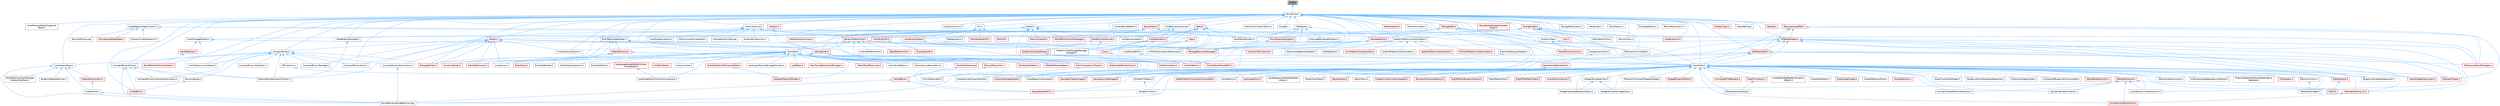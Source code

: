digraph "Find.h"
{
 // INTERACTIVE_SVG=YES
 // LATEX_PDF_SIZE
  bgcolor="transparent";
  edge [fontname=Helvetica,fontsize=10,labelfontname=Helvetica,labelfontsize=10];
  node [fontname=Helvetica,fontsize=10,shape=box,height=0.2,width=0.4];
  Node1 [id="Node000001",label="Find.h",height=0.2,width=0.4,color="gray40", fillcolor="grey60", style="filled", fontcolor="black",tooltip=" "];
  Node1 -> Node2 [id="edge1_Node000001_Node000002",dir="back",color="steelblue1",style="solid",tooltip=" "];
  Node2 [id="Node000002",label="StringView.h",height=0.2,width=0.4,color="grey40", fillcolor="white", style="filled",URL="$dd/dea/StringView_8h.html",tooltip=" "];
  Node2 -> Node3 [id="edge2_Node000002_Node000003",dir="back",color="steelblue1",style="solid",tooltip=" "];
  Node3 [id="Node000003",label="ActorElementEditorCopyAnd\lPaste.h",height=0.2,width=0.4,color="grey40", fillcolor="white", style="filled",URL="$d8/dc2/ActorElementEditorCopyAndPaste_8h.html",tooltip=" "];
  Node2 -> Node4 [id="edge3_Node000002_Node000004",dir="back",color="steelblue1",style="solid",tooltip=" "];
  Node4 [id="Node000004",label="AssetData.h",height=0.2,width=0.4,color="grey40", fillcolor="white", style="filled",URL="$d9/d19/AssetData_8h.html",tooltip=" "];
  Node4 -> Node5 [id="edge4_Node000004_Node000005",dir="back",color="steelblue1",style="solid",tooltip=" "];
  Node5 [id="Node000005",label="ActorDescContainer.h",height=0.2,width=0.4,color="red", fillcolor="#FFF0F0", style="filled",URL="$de/df0/ActorDescContainer_8h.html",tooltip=" "];
  Node4 -> Node29 [id="edge5_Node000004_Node000029",dir="back",color="steelblue1",style="solid",tooltip=" "];
  Node29 [id="Node000029",label="AnimAssetFindReplace.h",height=0.2,width=0.4,color="red", fillcolor="#FFF0F0", style="filled",URL="$d2/d3f/AnimAssetFindReplace_8h.html",tooltip=" "];
  Node4 -> Node33 [id="edge6_Node000004_Node000033",dir="back",color="steelblue1",style="solid",tooltip=" "];
  Node33 [id="Node000033",label="AnimationGraphSchema.h",height=0.2,width=0.4,color="red", fillcolor="#FFF0F0", style="filled",URL="$dc/d75/AnimationGraphSchema_8h.html",tooltip=" "];
  Node4 -> Node36 [id="edge7_Node000004_Node000036",dir="back",color="steelblue1",style="solid",tooltip=" "];
  Node36 [id="Node000036",label="AnimationStateMachineSchema.h",height=0.2,width=0.4,color="grey40", fillcolor="white", style="filled",URL="$d7/d8c/AnimationStateMachineSchema_8h.html",tooltip=" "];
  Node4 -> Node37 [id="edge8_Node000004_Node000037",dir="back",color="steelblue1",style="solid",tooltip=" "];
  Node37 [id="Node000037",label="AssetDataTagMapSerialization\lDetails.h",height=0.2,width=0.4,color="grey40", fillcolor="white", style="filled",URL="$d5/d67/AssetDataTagMapSerializationDetails_8h.html",tooltip=" "];
  Node4 -> Node38 [id="edge9_Node000004_Node000038",dir="back",color="steelblue1",style="solid",tooltip=" "];
  Node38 [id="Node000038",label="AssetDataToken.h",height=0.2,width=0.4,color="grey40", fillcolor="white", style="filled",URL="$d2/da5/AssetDataToken_8h.html",tooltip=" "];
  Node4 -> Node39 [id="edge10_Node000004_Node000039",dir="back",color="steelblue1",style="solid",tooltip=" "];
  Node39 [id="Node000039",label="AssetDragDropOp.h",height=0.2,width=0.4,color="red", fillcolor="#FFF0F0", style="filled",URL="$df/dda/AssetDragDropOp_8h.html",tooltip=" "];
  Node4 -> Node41 [id="edge11_Node000004_Node000041",dir="back",color="steelblue1",style="solid",tooltip=" "];
  Node41 [id="Node000041",label="AssetReferenceFixer.h",height=0.2,width=0.4,color="grey40", fillcolor="white", style="filled",URL="$dd/da4/AssetReferenceFixer_8h.html",tooltip=" "];
  Node4 -> Node42 [id="edge12_Node000004_Node000042",dir="back",color="steelblue1",style="solid",tooltip=" "];
  Node42 [id="Node000042",label="AssetRegistryGenerator.h",height=0.2,width=0.4,color="grey40", fillcolor="white", style="filled",URL="$df/dd1/AssetRegistryGenerator_8h.html",tooltip=" "];
  Node4 -> Node43 [id="edge13_Node000004_Node000043",dir="back",color="steelblue1",style="solid",tooltip=" "];
  Node43 [id="Node000043",label="AssetSelection.h",height=0.2,width=0.4,color="red", fillcolor="#FFF0F0", style="filled",URL="$d2/d2c/AssetSelection_8h.html",tooltip=" "];
  Node4 -> Node51 [id="edge14_Node000004_Node000051",dir="back",color="steelblue1",style="solid",tooltip=" "];
  Node51 [id="Node000051",label="AssetSourceFilenameCache.h",height=0.2,width=0.4,color="grey40", fillcolor="white", style="filled",URL="$dd/d16/AssetSourceFilenameCache_8h.html",tooltip=" "];
  Node4 -> Node52 [id="edge15_Node000004_Node000052",dir="back",color="steelblue1",style="solid",tooltip=" "];
  Node52 [id="Node000052",label="AssetThumbnail.h",height=0.2,width=0.4,color="red", fillcolor="#FFF0F0", style="filled",URL="$d7/d61/AssetThumbnail_8h.html",tooltip=" "];
  Node52 -> Node61 [id="edge16_Node000052_Node000061",dir="back",color="steelblue1",style="solid",tooltip=" "];
  Node61 [id="Node000061",label="SDeleteAssetsDialog.h",height=0.2,width=0.4,color="grey40", fillcolor="white", style="filled",URL="$d7/d0d/SDeleteAssetsDialog_8h.html",tooltip=" "];
  Node4 -> Node63 [id="edge17_Node000004_Node000063",dir="back",color="steelblue1",style="solid",tooltip=" "];
  Node63 [id="Node000063",label="AssetThumbnailWidget.h",height=0.2,width=0.4,color="grey40", fillcolor="white", style="filled",URL="$d8/d2a/AssetThumbnailWidget_8h.html",tooltip=" "];
  Node4 -> Node64 [id="edge18_Node000004_Node000064",dir="back",color="steelblue1",style="solid",tooltip=" "];
  Node64 [id="Node000064",label="AudioWidgetSubsystem.h",height=0.2,width=0.4,color="red", fillcolor="#FFF0F0", style="filled",URL="$de/d1b/AudioWidgetSubsystem_8h.html",tooltip=" "];
  Node4 -> Node66 [id="edge19_Node000004_Node000066",dir="back",color="steelblue1",style="solid",tooltip=" "];
  Node66 [id="Node000066",label="BlueprintActionDatabaseRegistrar.h",height=0.2,width=0.4,color="grey40", fillcolor="white", style="filled",URL="$d5/d5d/BlueprintActionDatabaseRegistrar_8h.html",tooltip=" "];
  Node4 -> Node67 [id="edge20_Node000004_Node000067",dir="back",color="steelblue1",style="solid",tooltip=" "];
  Node67 [id="Node000067",label="BlueprintAssetNodeSpawner.h",height=0.2,width=0.4,color="grey40", fillcolor="white", style="filled",URL="$d2/d56/BlueprintAssetNodeSpawner_8h.html",tooltip=" "];
  Node4 -> Node68 [id="edge21_Node000004_Node000068",dir="back",color="steelblue1",style="solid",tooltip=" "];
  Node68 [id="Node000068",label="CollectionDragDropOp.h",height=0.2,width=0.4,color="grey40", fillcolor="white", style="filled",URL="$d6/d23/CollectionDragDropOp_8h.html",tooltip=" "];
  Node4 -> Node69 [id="edge22_Node000004_Node000069",dir="back",color="steelblue1",style="solid",tooltip=" "];
  Node69 [id="Node000069",label="CompileAllBlueprintsCommandlet.h",height=0.2,width=0.4,color="grey40", fillcolor="white", style="filled",URL="$d4/d7d/CompileAllBlueprintsCommandlet_8h.html",tooltip=" "];
  Node4 -> Node70 [id="edge23_Node000004_Node000070",dir="back",color="steelblue1",style="solid",tooltip=" "];
  Node70 [id="Node000070",label="DataTableEditorUtils.h",height=0.2,width=0.4,color="red", fillcolor="#FFF0F0", style="filled",URL="$d6/d6f/DataTableEditorUtils_8h.html",tooltip=" "];
  Node4 -> Node72 [id="edge24_Node000004_Node000072",dir="back",color="steelblue1",style="solid",tooltip=" "];
  Node72 [id="Node000072",label="EdGraphSchema.h",height=0.2,width=0.4,color="red", fillcolor="#FFF0F0", style="filled",URL="$d2/dce/EdGraphSchema_8h.html",tooltip=" "];
  Node72 -> Node33 [id="edge25_Node000072_Node000033",dir="back",color="steelblue1",style="solid",tooltip=" "];
  Node72 -> Node36 [id="edge26_Node000072_Node000036",dir="back",color="steelblue1",style="solid",tooltip=" "];
  Node72 -> Node254 [id="edge27_Node000072_Node000254",dir="back",color="steelblue1",style="solid",tooltip=" "];
  Node254 [id="Node000254",label="EdGraphSchema_K2.h",height=0.2,width=0.4,color="red", fillcolor="#FFF0F0", style="filled",URL="$d0/dcf/EdGraphSchema__K2_8h.html",tooltip=" "];
  Node254 -> Node33 [id="edge28_Node000254_Node000033",dir="back",color="steelblue1",style="solid",tooltip=" "];
  Node72 -> Node129 [id="edge29_Node000072_Node000129",dir="back",color="steelblue1",style="solid",tooltip=" "];
  Node129 [id="Node000129",label="EngineSharedPCH.h",height=0.2,width=0.4,color="red", fillcolor="#FFF0F0", style="filled",URL="$dc/dbb/EngineSharedPCH_8h.html",tooltip=" "];
  Node72 -> Node460 [id="edge30_Node000072_Node000460",dir="back",color="steelblue1",style="solid",tooltip=" "];
  Node460 [id="Node000460",label="SoundCueGraphSchema.h",height=0.2,width=0.4,color="grey40", fillcolor="white", style="filled",URL="$d7/d4a/SoundCueGraphSchema_8h.html",tooltip=" "];
  Node72 -> Node127 [id="edge31_Node000072_Node000127",dir="back",color="steelblue1",style="solid",tooltip=" "];
  Node127 [id="Node000127",label="SoundSubmixGraphSchema.h",height=0.2,width=0.4,color="grey40", fillcolor="white", style="filled",URL="$dc/ddf/SoundSubmixGraphSchema_8h.html",tooltip=" "];
  Node4 -> Node254 [id="edge32_Node000004_Node000254",dir="back",color="steelblue1",style="solid",tooltip=" "];
  Node4 -> Node461 [id="edge33_Node000004_Node000461",dir="back",color="steelblue1",style="solid",tooltip=" "];
  Node461 [id="Node000461",label="Editor.h",height=0.2,width=0.4,color="red", fillcolor="#FFF0F0", style="filled",URL="$de/d6e/Editor_8h.html",tooltip=" "];
  Node4 -> Node615 [id="edge34_Node000004_Node000615",dir="back",color="steelblue1",style="solid",tooltip=" "];
  Node615 [id="Node000615",label="EditorAnimUtils.h",height=0.2,width=0.4,color="grey40", fillcolor="white", style="filled",URL="$d1/dd4/EditorAnimUtils_8h.html",tooltip=" "];
  Node615 -> Node556 [id="edge35_Node000615_Node000556",dir="back",color="steelblue1",style="solid",tooltip=" "];
  Node556 [id="Node000556",label="SSkeletonWidget.h",height=0.2,width=0.4,color="grey40", fillcolor="white", style="filled",URL="$dd/da7/SSkeletonWidget_8h.html",tooltip=" "];
  Node4 -> Node616 [id="edge36_Node000004_Node000616",dir="back",color="steelblue1",style="solid",tooltip=" "];
  Node616 [id="Node000616",label="EditorAssetSubsystem.h",height=0.2,width=0.4,color="grey40", fillcolor="white", style="filled",URL="$df/d69/EditorAssetSubsystem_8h.html",tooltip=" "];
  Node4 -> Node617 [id="edge37_Node000004_Node000617",dir="back",color="steelblue1",style="solid",tooltip=" "];
  Node617 [id="Node000617",label="EditorEngine.h",height=0.2,width=0.4,color="red", fillcolor="#FFF0F0", style="filled",URL="$da/d0c/EditorEngine_8h.html",tooltip=" "];
  Node617 -> Node461 [id="edge38_Node000617_Node000461",dir="back",color="steelblue1",style="solid",tooltip=" "];
  Node4 -> Node129 [id="edge39_Node000004_Node000129",dir="back",color="steelblue1",style="solid",tooltip=" "];
  Node4 -> Node620 [id="edge40_Node000004_Node000620",dir="back",color="steelblue1",style="solid",tooltip=" "];
  Node620 [id="Node000620",label="ExternalAssetDependencyGatherer.h",height=0.2,width=0.4,color="grey40", fillcolor="white", style="filled",URL="$da/dbe/ExternalAssetDependencyGatherer_8h.html",tooltip=" "];
  Node4 -> Node621 [id="edge41_Node000004_Node000621",dir="back",color="steelblue1",style="solid",tooltip=" "];
  Node621 [id="Node000621",label="ExternalObjectAndActorDependency\lGatherer.h",height=0.2,width=0.4,color="grey40", fillcolor="white", style="filled",URL="$d3/d4e/ExternalObjectAndActorDependencyGatherer_8h.html",tooltip=" "];
  Node4 -> Node622 [id="edge42_Node000004_Node000622",dir="back",color="steelblue1",style="solid",tooltip=" "];
  Node622 [id="Node000622",label="ExternalPackageHelper.h",height=0.2,width=0.4,color="red", fillcolor="#FFF0F0", style="filled",URL="$d3/d2f/ExternalPackageHelper_8h.html",tooltip=" "];
  Node4 -> Node624 [id="edge43_Node000004_Node000624",dir="back",color="steelblue1",style="solid",tooltip=" "];
  Node624 [id="Node000624",label="FileHelpers.h",height=0.2,width=0.4,color="red", fillcolor="#FFF0F0", style="filled",URL="$d9/d82/FileHelpers_8h.html",tooltip=" "];
  Node4 -> Node626 [id="edge44_Node000004_Node000626",dir="back",color="steelblue1",style="solid",tooltip=" "];
  Node626 [id="Node000626",label="GameplayCueManager.h",height=0.2,width=0.4,color="red", fillcolor="#FFF0F0", style="filled",URL="$d7/d4e/GameplayCueManager_8h.html",tooltip=" "];
  Node4 -> Node629 [id="edge45_Node000004_Node000629",dir="back",color="steelblue1",style="solid",tooltip=" "];
  Node629 [id="Node000629",label="GameplayTagsManager.h",height=0.2,width=0.4,color="red", fillcolor="#FFF0F0", style="filled",URL="$d5/dc9/GameplayTagsManager_8h.html",tooltip=" "];
  Node4 -> Node701 [id="edge46_Node000004_Node000701",dir="back",color="steelblue1",style="solid",tooltip=" "];
  Node701 [id="Node000701",label="GatherTextFromAssetsCommandlet.h",height=0.2,width=0.4,color="red", fillcolor="#FFF0F0", style="filled",URL="$df/da5/GatherTextFromAssetsCommandlet_8h.html",tooltip=" "];
  Node4 -> Node702 [id="edge47_Node000004_Node000702",dir="back",color="steelblue1",style="solid",tooltip=" "];
  Node702 [id="Node000702",label="IAssetFamily.h",height=0.2,width=0.4,color="grey40", fillcolor="white", style="filled",URL="$d5/d12/IAssetFamily_8h.html",tooltip=" "];
  Node4 -> Node703 [id="edge48_Node000004_Node000703",dir="back",color="steelblue1",style="solid",tooltip=" "];
  Node703 [id="Node000703",label="LandscapeUtils.h",height=0.2,width=0.4,color="red", fillcolor="#FFF0F0", style="filled",URL="$d0/dc0/LandscapeUtils_8h.html",tooltip=" "];
  Node4 -> Node714 [id="edge49_Node000004_Node000714",dir="back",color="steelblue1",style="solid",tooltip=" "];
  Node714 [id="Node000714",label="LevelSequenceShotMetaData\lLibrary.h",height=0.2,width=0.4,color="grey40", fillcolor="white", style="filled",URL="$d2/d37/LevelSequenceShotMetaDataLibrary_8h.html",tooltip=" "];
  Node4 -> Node715 [id="edge50_Node000004_Node000715",dir="back",color="steelblue1",style="solid",tooltip=" "];
  Node715 [id="Node000715",label="MediaTrackEditor.h",height=0.2,width=0.4,color="grey40", fillcolor="white", style="filled",URL="$d0/d41/MediaTrackEditor_8h.html",tooltip=" "];
  Node4 -> Node716 [id="edge51_Node000004_Node000716",dir="back",color="steelblue1",style="solid",tooltip=" "];
  Node716 [id="Node000716",label="NoExportTypes.h",height=0.2,width=0.4,color="red", fillcolor="#FFF0F0", style="filled",URL="$d3/d21/NoExportTypes_8h.html",tooltip=" "];
  Node4 -> Node821 [id="edge52_Node000004_Node000821",dir="back",color="steelblue1",style="solid",tooltip=" "];
  Node821 [id="Node000821",label="ObjectLibrary.h",height=0.2,width=0.4,color="red", fillcolor="#FFF0F0", style="filled",URL="$d8/de1/ObjectLibrary_8h.html",tooltip=" "];
  Node4 -> Node823 [id="edge53_Node000004_Node000823",dir="back",color="steelblue1",style="solid",tooltip=" "];
  Node823 [id="Node000823",label="ObjectTools.h",height=0.2,width=0.4,color="grey40", fillcolor="white", style="filled",URL="$d3/d71/ObjectTools_8h.html",tooltip=" "];
  Node4 -> Node824 [id="edge54_Node000004_Node000824",dir="back",color="steelblue1",style="solid",tooltip=" "];
  Node824 [id="Node000824",label="PropertyCustomizationHelpers.h",height=0.2,width=0.4,color="red", fillcolor="#FFF0F0", style="filled",URL="$d7/dd0/PropertyCustomizationHelpers_8h.html",tooltip=" "];
  Node4 -> Node826 [id="edge55_Node000004_Node000826",dir="back",color="steelblue1",style="solid",tooltip=" "];
  Node826 [id="Node000826",label="ReimportFbxSceneFactory.h",height=0.2,width=0.4,color="red", fillcolor="#FFF0F0", style="filled",URL="$dc/d5f/ReimportFbxSceneFactory_8h.html",tooltip=" "];
  Node4 -> Node275 [id="edge56_Node000004_Node000275",dir="back",color="steelblue1",style="solid",tooltip=" "];
  Node275 [id="Node000275",label="RigVMEditorBlueprintLibrary.h",height=0.2,width=0.4,color="red", fillcolor="#FFF0F0", style="filled",URL="$d9/d31/RigVMEditorBlueprintLibrary_8h.html",tooltip=" "];
  Node4 -> Node827 [id="edge57_Node000004_Node000827",dir="back",color="steelblue1",style="solid",tooltip=" "];
  Node827 [id="Node000827",label="RigVMEditorTools.h",height=0.2,width=0.4,color="grey40", fillcolor="white", style="filled",URL="$d5/ddd/RigVMEditorTools_8h.html",tooltip=" "];
  Node4 -> Node288 [id="edge58_Node000004_Node000288",dir="back",color="steelblue1",style="solid",tooltip=" "];
  Node288 [id="Node000288",label="RigVMTreeToolkitTask.h",height=0.2,width=0.4,color="red", fillcolor="#FFF0F0", style="filled",URL="$d1/dd5/RigVMTreeToolkitTask_8h.html",tooltip=" "];
  Node4 -> Node61 [id="edge59_Node000004_Node000061",dir="back",color="steelblue1",style="solid",tooltip=" "];
  Node4 -> Node232 [id="edge60_Node000004_Node000232",dir="back",color="steelblue1",style="solid",tooltip=" "];
  Node232 [id="Node000232",label="SGraphPinClass.h",height=0.2,width=0.4,color="grey40", fillcolor="white", style="filled",URL="$df/d8d/SGraphPinClass_8h.html",tooltip=" "];
  Node4 -> Node231 [id="edge61_Node000004_Node000231",dir="back",color="steelblue1",style="solid",tooltip=" "];
  Node231 [id="Node000231",label="SGraphPinObject.h",height=0.2,width=0.4,color="grey40", fillcolor="white", style="filled",URL="$da/dd6/SGraphPinObject_8h.html",tooltip=" "];
  Node231 -> Node232 [id="edge62_Node000231_Node000232",dir="back",color="steelblue1",style="solid",tooltip=" "];
  Node4 -> Node556 [id="edge63_Node000004_Node000556",dir="back",color="steelblue1",style="solid",tooltip=" "];
  Node4 -> Node460 [id="edge64_Node000004_Node000460",dir="back",color="steelblue1",style="solid",tooltip=" "];
  Node4 -> Node127 [id="edge65_Node000004_Node000127",dir="back",color="steelblue1",style="solid",tooltip=" "];
  Node4 -> Node828 [id="edge66_Node000004_Node000828",dir="back",color="steelblue1",style="solid",tooltip=" "];
  Node828 [id="Node000828",label="SoundWaveLoadingBehavior.cpp",height=0.2,width=0.4,color="grey40", fillcolor="white", style="filled",URL="$d7/d95/SoundWaveLoadingBehavior_8cpp.html",tooltip=" "];
  Node4 -> Node829 [id="edge67_Node000004_Node000829",dir="back",color="steelblue1",style="solid",tooltip=" "];
  Node829 [id="Node000829",label="VPAssetThumbnailWrapperWidget.h",height=0.2,width=0.4,color="grey40", fillcolor="white", style="filled",URL="$d8/da8/VPAssetThumbnailWrapperWidget_8h.html",tooltip=" "];
  Node4 -> Node86 [id="edge68_Node000004_Node000086",dir="back",color="steelblue1",style="solid",tooltip=" "];
  Node86 [id="Node000086",label="WidgetBlueprintEditor.h",height=0.2,width=0.4,color="red", fillcolor="#FFF0F0", style="filled",URL="$d6/d04/WidgetBlueprintEditor_8h.html",tooltip=" "];
  Node4 -> Node830 [id="edge69_Node000004_Node000830",dir="back",color="steelblue1",style="solid",tooltip=" "];
  Node830 [id="Node000830",label="WidgetTemplateBlueprintClass.h",height=0.2,width=0.4,color="grey40", fillcolor="white", style="filled",URL="$d4/d8e/WidgetTemplateBlueprintClass_8h.html",tooltip=" "];
  Node4 -> Node831 [id="edge70_Node000004_Node000831",dir="back",color="steelblue1",style="solid",tooltip=" "];
  Node831 [id="Node000831",label="WidgetTemplateClass.h",height=0.2,width=0.4,color="grey40", fillcolor="white", style="filled",URL="$df/da5/WidgetTemplateClass_8h.html",tooltip=" "];
  Node831 -> Node830 [id="edge71_Node000831_Node000830",dir="back",color="steelblue1",style="solid",tooltip=" "];
  Node831 -> Node832 [id="edge72_Node000831_Node000832",dir="back",color="steelblue1",style="solid",tooltip=" "];
  Node832 [id="Node000832",label="WidgetTemplateImageClass.h",height=0.2,width=0.4,color="grey40", fillcolor="white", style="filled",URL="$d1/d00/WidgetTemplateImageClass_8h.html",tooltip=" "];
  Node4 -> Node832 [id="edge73_Node000004_Node000832",dir="back",color="steelblue1",style="solid",tooltip=" "];
  Node2 -> Node833 [id="edge74_Node000002_Node000833",dir="back",color="steelblue1",style="solid",tooltip=" "];
  Node833 [id="Node000833",label="AssetRegistryTagsContext.h",height=0.2,width=0.4,color="grey40", fillcolor="white", style="filled",URL="$d1/d74/AssetRegistryTagsContext_8h.html",tooltip=" "];
  Node833 -> Node834 [id="edge75_Node000833_Node000834",dir="back",color="steelblue1",style="solid",tooltip=" "];
  Node834 [id="Node000834",label="AssetImportData.h",height=0.2,width=0.4,color="red", fillcolor="#FFF0F0", style="filled",URL="$d9/d1f/AssetImportData_8h.html",tooltip=" "];
  Node834 -> Node51 [id="edge76_Node000834_Node000051",dir="back",color="steelblue1",style="solid",tooltip=" "];
  Node833 -> Node845 [id="edge77_Node000833_Node000845",dir="back",color="steelblue1",style="solid",tooltip=" "];
  Node845 [id="Node000845",label="DisplayClusterBlueprint.h",height=0.2,width=0.4,color="grey40", fillcolor="white", style="filled",URL="$d0/d44/DisplayClusterBlueprint_8h.html",tooltip=" "];
  Node833 -> Node846 [id="edge78_Node000833_Node000846",dir="back",color="steelblue1",style="solid",tooltip=" "];
  Node846 [id="Node000846",label="IMovieSceneMetaData.h",height=0.2,width=0.4,color="red", fillcolor="#FFF0F0", style="filled",URL="$d6/d6c/IMovieSceneMetaData_8h.html",tooltip=" "];
  Node833 -> Node784 [id="edge79_Node000833_Node000784",dir="back",color="steelblue1",style="solid",tooltip=" "];
  Node784 [id="Node000784",label="MetasoundAssetManager.h",height=0.2,width=0.4,color="red", fillcolor="#FFF0F0", style="filled",URL="$dd/da3/MetasoundAssetManager_8h.html",tooltip=" "];
  Node833 -> Node849 [id="edge80_Node000833_Node000849",dir="back",color="steelblue1",style="solid",tooltip=" "];
  Node849 [id="Node000849",label="Texture2DArray.cpp",height=0.2,width=0.4,color="grey40", fillcolor="white", style="filled",URL="$d7/d13/Texture2DArray_8cpp.html",tooltip=" "];
  Node2 -> Node850 [id="edge81_Node000002_Node000850",dir="back",color="steelblue1",style="solid",tooltip=" "];
  Node850 [id="Node000850",label="Blake3.h",height=0.2,width=0.4,color="grey40", fillcolor="white", style="filled",URL="$d2/db0/Blake3_8h.html",tooltip=" "];
  Node850 -> Node851 [id="edge82_Node000850_Node000851",dir="back",color="steelblue1",style="solid",tooltip=" "];
  Node851 [id="Node000851",label="CookPackageSplitter.h",height=0.2,width=0.4,color="grey40", fillcolor="white", style="filled",URL="$da/db3/CookPackageSplitter_8h.html",tooltip=" "];
  Node851 -> Node852 [id="edge83_Node000851_Node000852",dir="back",color="steelblue1",style="solid",tooltip=" "];
  Node852 [id="Node000852",label="CookOnTheFlyServer.h",height=0.2,width=0.4,color="red", fillcolor="#FFF0F0", style="filled",URL="$dc/dca/CookOnTheFlyServer_8h.html",tooltip=" "];
  Node851 -> Node9 [id="edge84_Node000851_Node000009",dir="back",color="steelblue1",style="solid",tooltip=" "];
  Node9 [id="Node000009",label="WorldPartition.h",height=0.2,width=0.4,color="red", fillcolor="#FFF0F0", style="filled",URL="$de/d1e/WorldPartition_8h.html",tooltip=" "];
  Node9 -> Node18 [id="edge85_Node000009_Node000018",dir="back",color="steelblue1",style="solid",tooltip=" "];
  Node18 [id="Node000018",label="WorldPartitionRuntimeHash.h",height=0.2,width=0.4,color="red", fillcolor="#FFF0F0", style="filled",URL="$d9/df1/WorldPartitionRuntimeHash_8h.html",tooltip=" "];
  Node851 -> Node18 [id="edge86_Node000851_Node000018",dir="back",color="steelblue1",style="solid",tooltip=" "];
  Node850 -> Node629 [id="edge87_Node000850_Node000629",dir="back",color="steelblue1",style="solid",tooltip=" "];
  Node850 -> Node853 [id="edge88_Node000850_Node000853",dir="back",color="steelblue1",style="solid",tooltip=" "];
  Node853 [id="Node000853",label="IoHash.h",height=0.2,width=0.4,color="red", fillcolor="#FFF0F0", style="filled",URL="$d0/d97/IoHash_8h.html",tooltip=" "];
  Node853 -> Node4 [id="edge89_Node000853_Node000004",dir="back",color="steelblue1",style="solid",tooltip=" "];
  Node853 -> Node998 [id="edge90_Node000853_Node000998",dir="back",color="steelblue1",style="solid",tooltip=" "];
  Node998 [id="Node000998",label="CompactBinary.h",height=0.2,width=0.4,color="grey40", fillcolor="white", style="filled",URL="$da/d73/CompactBinary_8h.html",tooltip=" "];
  Node998 -> Node999 [id="edge91_Node000998_Node000999",dir="back",color="steelblue1",style="solid",tooltip=" "];
  Node999 [id="Node000999",label="CompactBinaryContainerSerialization.h",height=0.2,width=0.4,color="grey40", fillcolor="white", style="filled",URL="$d2/df2/CompactBinaryContainerSerialization_8h.html",tooltip=" "];
  Node998 -> Node1000 [id="edge92_Node000998_Node001000",dir="back",color="steelblue1",style="solid",tooltip=" "];
  Node1000 [id="Node001000",label="CompactBinaryPackage.h",height=0.2,width=0.4,color="grey40", fillcolor="white", style="filled",URL="$de/d7e/CompactBinaryPackage_8h.html",tooltip=" "];
  Node998 -> Node1001 [id="edge93_Node000998_Node001001",dir="back",color="steelblue1",style="solid",tooltip=" "];
  Node1001 [id="Node001001",label="CompactBinarySerialization.h",height=0.2,width=0.4,color="grey40", fillcolor="white", style="filled",URL="$d5/da9/CompactBinarySerialization_8h.html",tooltip=" "];
  Node1001 -> Node828 [id="edge94_Node001001_Node000828",dir="back",color="steelblue1",style="solid",tooltip=" "];
  Node998 -> Node1002 [id="edge95_Node000998_Node001002",dir="back",color="steelblue1",style="solid",tooltip=" "];
  Node1002 [id="Node001002",label="CompactBinaryValidation.h",height=0.2,width=0.4,color="grey40", fillcolor="white", style="filled",URL="$d8/d9c/CompactBinaryValidation_8h.html",tooltip=" "];
  Node998 -> Node1003 [id="edge96_Node000998_Node001003",dir="back",color="steelblue1",style="solid",tooltip=" "];
  Node1003 [id="Node001003",label="CompactBinaryValue.h",height=0.2,width=0.4,color="grey40", fillcolor="white", style="filled",URL="$d8/d11/CompactBinaryValue_8h.html",tooltip=" "];
  Node998 -> Node1004 [id="edge97_Node000998_Node001004",dir="back",color="steelblue1",style="solid",tooltip=" "];
  Node1004 [id="Node001004",label="CompactBinaryWriter.h",height=0.2,width=0.4,color="grey40", fillcolor="white", style="filled",URL="$d1/d47/CompactBinaryWriter_8h.html",tooltip=" "];
  Node1004 -> Node999 [id="edge98_Node001004_Node000999",dir="back",color="steelblue1",style="solid",tooltip=" "];
  Node1004 -> Node1005 [id="edge99_Node001004_Node001005",dir="back",color="steelblue1",style="solid",tooltip=" "];
  Node1005 [id="Node001005",label="MaterialKeyGeneratorContext.h",height=0.2,width=0.4,color="grey40", fillcolor="white", style="filled",URL="$d5/d37/MaterialKeyGeneratorContext_8h.html",tooltip=" "];
  Node1004 -> Node828 [id="edge100_Node001004_Node000828",dir="back",color="steelblue1",style="solid",tooltip=" "];
  Node1004 -> Node1006 [id="edge101_Node001004_Node001006",dir="back",color="steelblue1",style="solid",tooltip=" "];
  Node1006 [id="Node001006",label="StructuredLog.h",height=0.2,width=0.4,color="grey40", fillcolor="white", style="filled",URL="$da/d8b/StructuredLog_8h.html",tooltip=" "];
  Node1006 -> Node1007 [id="edge102_Node001006_Node001007",dir="back",color="steelblue1",style="solid",tooltip=" "];
  Node1007 [id="Node001007",label="UnifiedError.h",height=0.2,width=0.4,color="red", fillcolor="#FFF0F0", style="filled",URL="$d3/ddb/UnifiedError_8h.html",tooltip=" "];
  Node1004 -> Node1007 [id="edge103_Node001004_Node001007",dir="back",color="steelblue1",style="solid",tooltip=" "];
  Node998 -> Node1289 [id="edge104_Node000998_Node001289",dir="back",color="steelblue1",style="solid",tooltip=" "];
  Node1289 [id="Node001289",label="CookDependency.h",height=0.2,width=0.4,color="grey40", fillcolor="white", style="filled",URL="$de/d82/CookDependency_8h.html",tooltip=" "];
  Node1289 -> Node1290 [id="edge105_Node001289_Node001290",dir="back",color="steelblue1",style="solid",tooltip=" "];
  Node1290 [id="Node001290",label="BlueprintDependencies.h",height=0.2,width=0.4,color="grey40", fillcolor="white", style="filled",URL="$d0/d6b/BlueprintDependencies_8h.html",tooltip=" "];
  Node1289 -> Node1291 [id="edge106_Node001289_Node001291",dir="back",color="steelblue1",style="solid",tooltip=" "];
  Node1291 [id="Node001291",label="CookEvents.h",height=0.2,width=0.4,color="grey40", fillcolor="white", style="filled",URL="$d7/dc4/CookEvents_8h.html",tooltip=" "];
  Node1291 -> Node828 [id="edge107_Node001291_Node000828",dir="back",color="steelblue1",style="solid",tooltip=" "];
  Node1289 -> Node1292 [id="edge108_Node001289_Node001292",dir="back",color="steelblue1",style="solid",tooltip=" "];
  Node1292 [id="Node001292",label="ObjectSaveContext.h",height=0.2,width=0.4,color="red", fillcolor="#FFF0F0", style="filled",URL="$d6/d87/ObjectSaveContext_8h.html",tooltip=" "];
  Node1292 -> Node1291 [id="edge109_Node001292_Node001291",dir="back",color="steelblue1",style="solid",tooltip=" "];
  Node1289 -> Node828 [id="edge110_Node001289_Node000828",dir="back",color="steelblue1",style="solid",tooltip=" "];
  Node1289 -> Node1297 [id="edge111_Node001289_Node001297",dir="back",color="steelblue1",style="solid",tooltip=" "];
  Node1297 [id="Node001297",label="WorldPartitionCookPackage\lContextInterface.h",height=0.2,width=0.4,color="grey40", fillcolor="white", style="filled",URL="$de/d74/WorldPartitionCookPackageContextInterface_8h.html",tooltip=" "];
  Node998 -> Node1298 [id="edge112_Node000998_Node001298",dir="back",color="steelblue1",style="solid",tooltip=" "];
  Node1298 [id="Node001298",label="CookDeterminismHelper.h",height=0.2,width=0.4,color="grey40", fillcolor="white", style="filled",URL="$da/d94/CookDeterminismHelper_8h.html",tooltip=" "];
  Node998 -> Node1299 [id="edge113_Node000998_Node001299",dir="back",color="steelblue1",style="solid",tooltip=" "];
  Node1299 [id="Node001299",label="MPCollector.h",height=0.2,width=0.4,color="grey40", fillcolor="white", style="filled",URL="$da/d85/MPCollector_8h.html",tooltip=" "];
  Node1299 -> Node42 [id="edge114_Node001299_Node000042",dir="back",color="steelblue1",style="solid",tooltip=" "];
  Node998 -> Node1005 [id="edge115_Node000998_Node001005",dir="back",color="steelblue1",style="solid",tooltip=" "];
  Node998 -> Node1300 [id="edge116_Node000998_Node001300",dir="back",color="steelblue1",style="solid",tooltip=" "];
  Node1300 [id="Node001300",label="PackageWriter.h",height=0.2,width=0.4,color="red", fillcolor="#FFF0F0", style="filled",URL="$d4/d04/PackageWriter_8h.html",tooltip=" "];
  Node998 -> Node1006 [id="edge117_Node000998_Node001006",dir="back",color="steelblue1",style="solid",tooltip=" "];
  Node853 -> Node1000 [id="edge118_Node000853_Node001000",dir="back",color="steelblue1",style="solid",tooltip=" "];
  Node853 -> Node1001 [id="edge119_Node000853_Node001001",dir="back",color="steelblue1",style="solid",tooltip=" "];
  Node853 -> Node1003 [id="edge120_Node000853_Node001003",dir="back",color="steelblue1",style="solid",tooltip=" "];
  Node853 -> Node1496 [id="edge121_Node000853_Node001496",dir="back",color="steelblue1",style="solid",tooltip=" "];
  Node1496 [id="Node001496",label="IoDispatcher.h",height=0.2,width=0.4,color="red", fillcolor="#FFF0F0", style="filled",URL="$d8/d3c/IoDispatcher_8h.html",tooltip=" "];
  Node1496 -> Node1497 [id="edge122_Node001496_Node001497",dir="back",color="steelblue1",style="solid",tooltip=" "];
  Node1497 [id="Node001497",label="HairStrandsDatas.h",height=0.2,width=0.4,color="red", fillcolor="#FFF0F0", style="filled",URL="$d6/daf/HairStrandsDatas_8h.html",tooltip=" "];
  Node1496 -> Node1300 [id="edge123_Node001496_Node001300",dir="back",color="steelblue1",style="solid",tooltip=" "];
  Node1496 -> Node1370 [id="edge124_Node001496_Node001370",dir="back",color="steelblue1",style="solid",tooltip=" "];
  Node1370 [id="Node001370",label="SkeletalMeshUpdate.h",height=0.2,width=0.4,color="red", fillcolor="#FFF0F0", style="filled",URL="$df/d79/SkeletalMeshUpdate_8h.html",tooltip=" "];
  Node853 -> Node1507 [id="edge125_Node000853_Node001507",dir="back",color="steelblue1",style="solid",tooltip=" "];
  Node1507 [id="Node001507",label="LinkerSave.h",height=0.2,width=0.4,color="grey40", fillcolor="white", style="filled",URL="$d5/d31/LinkerSave_8h.html",tooltip=" "];
  Node853 -> Node1508 [id="edge126_Node000853_Node001508",dir="back",color="steelblue1",style="solid",tooltip=" "];
  Node1508 [id="Node001508",label="NaniteResources.h",height=0.2,width=0.4,color="red", fillcolor="#FFF0F0", style="filled",URL="$d7/d8b/NaniteResources_8h.html",tooltip=" "];
  Node853 -> Node1300 [id="edge127_Node000853_Node001300",dir="back",color="steelblue1",style="solid",tooltip=" "];
  Node853 -> Node1829 [id="edge128_Node000853_Node001829",dir="back",color="steelblue1",style="solid",tooltip=" "];
  Node1829 [id="Node001829",label="VirtualizationSystem.h",height=0.2,width=0.4,color="grey40", fillcolor="white", style="filled",URL="$d1/dc4/VirtualizationSystem_8h.html",tooltip=" "];
  Node850 -> Node1830 [id="edge129_Node000850_Node001830",dir="back",color="steelblue1",style="solid",tooltip=" "];
  Node1830 [id="Node001830",label="MemoryHasher.h",height=0.2,width=0.4,color="red", fillcolor="#FFF0F0", style="filled",URL="$d5/de0/MemoryHasher_8h.html",tooltip=" "];
  Node850 -> Node2213 [id="edge130_Node000850_Node002213",dir="back",color="steelblue1",style="solid",tooltip=" "];
  Node2213 [id="Node002213",label="RedirectionSummary.h",height=0.2,width=0.4,color="red", fillcolor="#FFF0F0", style="filled",URL="$d8/d9a/RedirectionSummary_8h.html",tooltip=" "];
  Node850 -> Node2008 [id="edge131_Node000850_Node002008",dir="back",color="steelblue1",style="solid",tooltip=" "];
  Node2008 [id="Node002008",label="ShaderCompiler.h",height=0.2,width=0.4,color="red", fillcolor="#FFF0F0", style="filled",URL="$d4/de9/ShaderCompiler_8h.html",tooltip=" "];
  Node850 -> Node2133 [id="edge132_Node000850_Node002133",dir="back",color="steelblue1",style="solid",tooltip=" "];
  Node2133 [id="Node002133",label="ShaderCompilerCore.h",height=0.2,width=0.4,color="red", fillcolor="#FFF0F0", style="filled",URL="$d0/d99/ShaderCompilerCore_8h.html",tooltip=" "];
  Node2133 -> Node2008 [id="edge133_Node002133_Node002008",dir="back",color="steelblue1",style="solid",tooltip=" "];
  Node2133 -> Node2011 [id="edge134_Node002133_Node002011",dir="back",color="steelblue1",style="solid",tooltip=" "];
  Node2011 [id="Node002011",label="ShaderCompilerJobTypes.h",height=0.2,width=0.4,color="red", fillcolor="#FFF0F0", style="filled",URL="$d4/df1/ShaderCompilerJobTypes_8h.html",tooltip=" "];
  Node2011 -> Node2008 [id="edge135_Node002011_Node002008",dir="back",color="steelblue1",style="solid",tooltip=" "];
  Node850 -> Node2011 [id="edge136_Node000850_Node002011",dir="back",color="steelblue1",style="solid",tooltip=" "];
  Node850 -> Node1767 [id="edge137_Node000850_Node001767",dir="back",color="steelblue1",style="solid",tooltip=" "];
  Node1767 [id="Node001767",label="WorldPartitionCookPackage.h",height=0.2,width=0.4,color="red", fillcolor="#FFF0F0", style="filled",URL="$da/d8b/WorldPartitionCookPackage_8h.html",tooltip=" "];
  Node2 -> Node2215 [id="edge138_Node000002_Node002215",dir="back",color="steelblue1",style="solid",tooltip=" "];
  Node2215 [id="Node002215",label="BulkData.h",height=0.2,width=0.4,color="grey40", fillcolor="white", style="filled",URL="$d4/d8e/BulkData_8h.html",tooltip=" "];
  Node2215 -> Node884 [id="edge139_Node002215_Node000884",dir="back",color="steelblue1",style="solid",tooltip=" "];
  Node884 [id="Node000884",label="AnimCompressionTypes.h",height=0.2,width=0.4,color="red", fillcolor="#FFF0F0", style="filled",URL="$d1/d3b/AnimCompressionTypes_8h.html",tooltip=" "];
  Node884 -> Node868 [id="edge140_Node000884_Node000868",dir="back",color="steelblue1",style="solid",tooltip=" "];
  Node868 [id="Node000868",label="AnimStreamable.h",height=0.2,width=0.4,color="grey40", fillcolor="white", style="filled",URL="$d1/d46/AnimStreamable_8h.html",tooltip=" "];
  Node2215 -> Node868 [id="edge141_Node002215_Node000868",dir="back",color="steelblue1",style="solid",tooltip=" "];
  Node2215 -> Node2216 [id="edge142_Node002215_Node002216",dir="back",color="steelblue1",style="solid",tooltip=" "];
  Node2216 [id="Node002216",label="BodySetup.h",height=0.2,width=0.4,color="red", fillcolor="#FFF0F0", style="filled",URL="$d8/d7b/BodySetup_8h.html",tooltip=" "];
  Node2215 -> Node2220 [id="edge143_Node002215_Node002220",dir="back",color="steelblue1",style="solid",tooltip=" "];
  Node2220 [id="Node002220",label="BulkDataReader.h",height=0.2,width=0.4,color="grey40", fillcolor="white", style="filled",URL="$d4/d9b/BulkDataReader_8h.html",tooltip=" "];
  Node2215 -> Node2221 [id="edge144_Node002215_Node002221",dir="back",color="steelblue1",style="solid",tooltip=" "];
  Node2221 [id="Node002221",label="BulkDataScopedLock.h",height=0.2,width=0.4,color="grey40", fillcolor="white", style="filled",URL="$da/d4e/BulkDataScopedLock_8h.html",tooltip=" "];
  Node2215 -> Node2222 [id="edge145_Node002215_Node002222",dir="back",color="steelblue1",style="solid",tooltip=" "];
  Node2222 [id="Node002222",label="BulkDataWriter.h",height=0.2,width=0.4,color="grey40", fillcolor="white", style="filled",URL="$dc/dcb/BulkDataWriter_8h.html",tooltip=" "];
  Node2215 -> Node2223 [id="edge146_Node002215_Node002223",dir="back",color="steelblue1",style="solid",tooltip=" "];
  Node2223 [id="Node002223",label="ContentStreaming.h",height=0.2,width=0.4,color="red", fillcolor="#FFF0F0", style="filled",URL="$dd/d05/ContentStreaming_8h.html",tooltip=" "];
  Node2223 -> Node1377 [id="edge147_Node002223_Node001377",dir="back",color="steelblue1",style="solid",tooltip=" "];
  Node1377 [id="Node001377",label="SoundWave.h",height=0.2,width=0.4,color="red", fillcolor="#FFF0F0", style="filled",URL="$d3/d6d/SoundWave_8h.html",tooltip=" "];
  Node1377 -> Node129 [id="edge148_Node001377_Node000129",dir="back",color="steelblue1",style="solid",tooltip=" "];
  Node1377 -> Node828 [id="edge149_Node001377_Node000828",dir="back",color="steelblue1",style="solid",tooltip=" "];
  Node2215 -> Node1012 [id="edge150_Node002215_Node001012",dir="back",color="steelblue1",style="solid",tooltip=" "];
  Node1012 [id="Node001012",label="CoreUObject.h",height=0.2,width=0.4,color="red", fillcolor="#FFF0F0", style="filled",URL="$d0/ded/CoreUObject_8h.html",tooltip=" "];
  Node2215 -> Node1018 [id="edge151_Node002215_Node001018",dir="back",color="steelblue1",style="solid",tooltip=" "];
  Node1018 [id="Node001018",label="CoreUObjectSharedPCH.h",height=0.2,width=0.4,color="red", fillcolor="#FFF0F0", style="filled",URL="$de/d2f/CoreUObjectSharedPCH_8h.html",tooltip=" "];
  Node2215 -> Node2228 [id="edge152_Node002215_Node002228",dir="back",color="steelblue1",style="solid",tooltip=" "];
  Node2228 [id="Node002228",label="FontBulkData.h",height=0.2,width=0.4,color="red", fillcolor="#FFF0F0", style="filled",URL="$dc/dfb/FontBulkData_8h.html",tooltip=" "];
  Node2215 -> Node1312 [id="edge153_Node002215_Node001312",dir="back",color="steelblue1",style="solid",tooltip=" "];
  Node1312 [id="Node001312",label="GroomCache.h",height=0.2,width=0.4,color="grey40", fillcolor="white", style="filled",URL="$d7/d6e/GroomCache_8h.html",tooltip=" "];
  Node2215 -> Node1497 [id="edge154_Node002215_Node001497",dir="back",color="steelblue1",style="solid",tooltip=" "];
  Node2215 -> Node2229 [id="edge155_Node002215_Node002229",dir="back",color="steelblue1",style="solid",tooltip=" "];
  Node2229 [id="Node002229",label="LandscapeHeightfieldCollision\lComponent.h",height=0.2,width=0.4,color="red", fillcolor="#FFF0F0", style="filled",URL="$d2/d06/LandscapeHeightfieldCollisionComponent_8h.html",tooltip=" "];
  Node2229 -> Node2230 [id="edge156_Node002229_Node002230",dir="back",color="steelblue1",style="solid",tooltip=" "];
  Node2230 [id="Node002230",label="LandscapeMeshCollisionComponent.h",height=0.2,width=0.4,color="grey40", fillcolor="white", style="filled",URL="$d0/dab/LandscapeMeshCollisionComponent_8h.html",tooltip=" "];
  Node2215 -> Node2230 [id="edge157_Node002215_Node002230",dir="back",color="steelblue1",style="solid",tooltip=" "];
  Node2215 -> Node2231 [id="edge158_Node002215_Node002231",dir="back",color="steelblue1",style="solid",tooltip=" "];
  Node2231 [id="Node002231",label="LandscapeTextureStorageProvider.h",height=0.2,width=0.4,color="grey40", fillcolor="white", style="filled",URL="$d6/d2b/LandscapeTextureStorageProvider_8h.html",tooltip=" "];
  Node2215 -> Node1444 [id="edge159_Node002215_Node001444",dir="back",color="steelblue1",style="solid",tooltip=" "];
  Node1444 [id="Node001444",label="LightMap.h",height=0.2,width=0.4,color="red", fillcolor="#FFF0F0", style="filled",URL="$d1/d76/LightMap_8h.html",tooltip=" "];
  Node2215 -> Node1508 [id="edge160_Node002215_Node001508",dir="back",color="steelblue1",style="solid",tooltip=" "];
  Node2215 -> Node2232 [id="edge161_Node002215_Node002232",dir="back",color="steelblue1",style="solid",tooltip=" "];
  Node2232 [id="Node002232",label="RayTracingGeometryManager.h",height=0.2,width=0.4,color="red", fillcolor="#FFF0F0", style="filled",URL="$d0/df3/RayTracingGeometryManager_8h.html",tooltip=" "];
  Node2215 -> Node1355 [id="edge162_Node002215_Node001355",dir="back",color="steelblue1",style="solid",tooltip=" "];
  Node1355 [id="Node001355",label="SkeletalMeshLODImporterData.h",height=0.2,width=0.4,color="red", fillcolor="#FFF0F0", style="filled",URL="$de/dc6/SkeletalMeshLODImporterData_8h.html",tooltip=" "];
  Node1355 -> Node1357 [id="edge163_Node001355_Node001357",dir="back",color="steelblue1",style="solid",tooltip=" "];
  Node1357 [id="Node001357",label="SkeletalMeshLODModel.h",height=0.2,width=0.4,color="red", fillcolor="#FFF0F0", style="filled",URL="$d2/d34/SkeletalMeshLODModel_8h.html",tooltip=" "];
  Node2215 -> Node1357 [id="edge164_Node002215_Node001357",dir="back",color="steelblue1",style="solid",tooltip=" "];
  Node2215 -> Node1370 [id="edge165_Node002215_Node001370",dir="back",color="steelblue1",style="solid",tooltip=" "];
  Node2215 -> Node1377 [id="edge166_Node002215_Node001377",dir="back",color="steelblue1",style="solid",tooltip=" "];
  Node2215 -> Node1955 [id="edge167_Node002215_Node001955",dir="back",color="steelblue1",style="solid",tooltip=" "];
  Node1955 [id="Node001955",label="StaticMeshResources.h",height=0.2,width=0.4,color="red", fillcolor="#FFF0F0", style="filled",URL="$d0/db7/StaticMeshResources_8h.html",tooltip=" "];
  Node2215 -> Node2233 [id="edge168_Node002215_Node002233",dir="back",color="steelblue1",style="solid",tooltip=" "];
  Node2233 [id="Node002233",label="StreamableRenderAsset.h",height=0.2,width=0.4,color="red", fillcolor="#FFF0F0", style="filled",URL="$d3/dbd/StreamableRenderAsset_8h.html",tooltip=" "];
  Node2215 -> Node2246 [id="edge169_Node002215_Node002246",dir="back",color="steelblue1",style="solid",tooltip=" "];
  Node2246 [id="Node002246",label="TextureResource.h",height=0.2,width=0.4,color="red", fillcolor="#FFF0F0", style="filled",URL="$dd/df3/TextureResource_8h.html",tooltip=" "];
  Node2246 -> Node129 [id="edge170_Node002246_Node000129",dir="back",color="steelblue1",style="solid",tooltip=" "];
  Node2215 -> Node2250 [id="edge171_Node002215_Node002250",dir="back",color="steelblue1",style="solid",tooltip=" "];
  Node2250 [id="Node002250",label="VectorFieldStatic.h",height=0.2,width=0.4,color="grey40", fillcolor="white", style="filled",URL="$d7/d68/VectorFieldStatic_8h.html",tooltip=" "];
  Node2215 -> Node2251 [id="edge172_Node002215_Node002251",dir="back",color="steelblue1",style="solid",tooltip=" "];
  Node2251 [id="Node002251",label="VolumetricLightmapGrid.h",height=0.2,width=0.4,color="grey40", fillcolor="white", style="filled",URL="$d9/d86/VolumetricLightmapGrid_8h.html",tooltip=" "];
  Node2 -> Node2252 [id="edge173_Node000002_Node002252",dir="back",color="steelblue1",style="solid",tooltip=" "];
  Node2252 [id="Node002252",label="BulkDataCookedIndex.h",height=0.2,width=0.4,color="grey40", fillcolor="white", style="filled",URL="$d8/dad/BulkDataCookedIndex_8h.html",tooltip=" "];
  Node2252 -> Node2253 [id="edge174_Node002252_Node002253",dir="back",color="steelblue1",style="solid",tooltip=" "];
  Node2253 [id="Node002253",label="AsyncLoading2.h",height=0.2,width=0.4,color="red", fillcolor="#FFF0F0", style="filled",URL="$dd/db7/AsyncLoading2_8h.html",tooltip=" "];
  Node2252 -> Node2215 [id="edge175_Node002252_Node002215",dir="back",color="steelblue1",style="solid",tooltip=" "];
  Node2252 -> Node1507 [id="edge176_Node002252_Node001507",dir="back",color="steelblue1",style="solid",tooltip=" "];
  Node2252 -> Node2255 [id="edge177_Node002252_Node002255",dir="back",color="steelblue1",style="solid",tooltip=" "];
  Node2255 [id="Node002255",label="ObjectResource.h",height=0.2,width=0.4,color="red", fillcolor="#FFF0F0", style="filled",URL="$d5/d42/ObjectResource_8h.html",tooltip=" "];
  Node2255 -> Node2253 [id="edge178_Node002255_Node002253",dir="back",color="steelblue1",style="solid",tooltip=" "];
  Node2255 -> Node1012 [id="edge179_Node002255_Node001012",dir="back",color="steelblue1",style="solid",tooltip=" "];
  Node2255 -> Node1018 [id="edge180_Node002255_Node001018",dir="back",color="steelblue1",style="solid",tooltip=" "];
  Node2255 -> Node1507 [id="edge181_Node002255_Node001507",dir="back",color="steelblue1",style="solid",tooltip=" "];
  Node2252 -> Node2259 [id="edge182_Node002252_Node002259",dir="back",color="steelblue1",style="solid",tooltip=" "];
  Node2259 [id="Node002259",label="PackageResourceManager.h",height=0.2,width=0.4,color="red", fillcolor="#FFF0F0", style="filled",URL="$dc/dee/PackageResourceManager_8h.html",tooltip=" "];
  Node2 -> Node2260 [id="edge183_Node000002_Node002260",dir="back",color="steelblue1",style="solid",tooltip=" "];
  Node2260 [id="Node002260",label="CaseConversion.h",height=0.2,width=0.4,color="grey40", fillcolor="white", style="filled",URL="$d5/df7/CaseConversion_8h.html",tooltip=" "];
  Node2 -> Node2261 [id="edge184_Node000002_Node002261",dir="back",color="steelblue1",style="solid",tooltip=" "];
  Node2261 [id="Node002261",label="CommandLine.h",height=0.2,width=0.4,color="grey40", fillcolor="white", style="filled",URL="$d9/d41/CommandLine_8h.html",tooltip=" "];
  Node2261 -> Node2262 [id="edge185_Node002261_Node002262",dir="back",color="steelblue1",style="solid",tooltip=" "];
  Node2262 [id="Node002262",label="AndroidWindowUtils.h",height=0.2,width=0.4,color="grey40", fillcolor="white", style="filled",URL="$dc/de5/AndroidWindowUtils_8h.html",tooltip=" "];
  Node2261 -> Node2263 [id="edge186_Node002261_Node002263",dir="back",color="steelblue1",style="solid",tooltip=" "];
  Node2263 [id="Node002263",label="App.h",height=0.2,width=0.4,color="red", fillcolor="#FFF0F0", style="filled",URL="$de/d8b/App_8h.html",tooltip=" "];
  Node2263 -> Node1011 [id="edge187_Node002263_Node001011",dir="back",color="steelblue1",style="solid",tooltip=" "];
  Node1011 [id="Node001011",label="Core.h",height=0.2,width=0.4,color="red", fillcolor="#FFF0F0", style="filled",URL="$d6/dd7/Core_8h.html",tooltip=" "];
  Node1011 -> Node1012 [id="edge188_Node001011_Node001012",dir="back",color="steelblue1",style="solid",tooltip=" "];
  Node2263 -> Node1017 [id="edge189_Node002263_Node001017",dir="back",color="steelblue1",style="solid",tooltip=" "];
  Node1017 [id="Node001017",label="CoreSharedPCH.h",height=0.2,width=0.4,color="grey40", fillcolor="white", style="filled",URL="$d8/de5/CoreSharedPCH_8h.html",tooltip=" "];
  Node1017 -> Node1018 [id="edge190_Node001017_Node001018",dir="back",color="steelblue1",style="solid",tooltip=" "];
  Node2263 -> Node2233 [id="edge191_Node002263_Node002233",dir="back",color="steelblue1",style="solid",tooltip=" "];
  Node2261 -> Node1011 [id="edge192_Node002261_Node001011",dir="back",color="steelblue1",style="solid",tooltip=" "];
  Node2261 -> Node2488 [id="edge193_Node002261_Node002488",dir="back",color="steelblue1",style="solid",tooltip=" "];
  Node2488 [id="Node002488",label="CoreGlobalsInternal.h",height=0.2,width=0.4,color="grey40", fillcolor="white", style="filled",URL="$d9/d9f/CoreGlobalsInternal_8h.html",tooltip=" "];
  Node2261 -> Node1017 [id="edge194_Node002261_Node001017",dir="back",color="steelblue1",style="solid",tooltip=" "];
  Node2261 -> Node2489 [id="edge195_Node002261_Node002489",dir="back",color="steelblue1",style="solid",tooltip=" "];
  Node2489 [id="Node002489",label="IOSCommandLineHelper.h",height=0.2,width=0.4,color="grey40", fillcolor="white", style="filled",URL="$d2/dd0/IOSCommandLineHelper_8h.html",tooltip=" "];
  Node2261 -> Node2490 [id="edge196_Node002261_Node002490",dir="back",color="steelblue1",style="solid",tooltip=" "];
  Node2490 [id="Node002490",label="IPlatformFileManagedStorage\lWrapper.h",height=0.2,width=0.4,color="grey40", fillcolor="white", style="filled",URL="$db/d2e/IPlatformFileManagedStorageWrapper_8h.html",tooltip=" "];
  Node2261 -> Node2491 [id="edge197_Node002261_Node002491",dir="back",color="steelblue1",style="solid",tooltip=" "];
  Node2491 [id="Node002491",label="IoDispatcherConfig.cpp",height=0.2,width=0.4,color="grey40", fillcolor="white", style="filled",URL="$dc/d80/IoDispatcherConfig_8cpp.html",tooltip=" "];
  Node2261 -> Node828 [id="edge198_Node002261_Node000828",dir="back",color="steelblue1",style="solid",tooltip=" "];
  Node2 -> Node998 [id="edge199_Node000002_Node000998",dir="back",color="steelblue1",style="solid",tooltip=" "];
  Node2 -> Node1003 [id="edge200_Node000002_Node001003",dir="back",color="steelblue1",style="solid",tooltip=" "];
  Node2 -> Node1004 [id="edge201_Node000002_Node001004",dir="back",color="steelblue1",style="solid",tooltip=" "];
  Node2 -> Node2492 [id="edge202_Node000002_Node002492",dir="back",color="steelblue1",style="solid",tooltip=" "];
  Node2492 [id="Node002492",label="ComparisonUtility.h",height=0.2,width=0.4,color="grey40", fillcolor="white", style="filled",URL="$de/d93/ComparisonUtility_8h.html",tooltip=" "];
  Node2492 -> Node2493 [id="edge203_Node002492_Node002493",dir="back",color="steelblue1",style="solid",tooltip=" "];
  Node2493 [id="Node002493",label="GameplayTagContainer.h",height=0.2,width=0.4,color="red", fillcolor="#FFF0F0", style="filled",URL="$d1/d5c/GameplayTagContainer_8h.html",tooltip=" "];
  Node2493 -> Node626 [id="edge204_Node002493_Node000626",dir="back",color="steelblue1",style="solid",tooltip=" "];
  Node2493 -> Node629 [id="edge205_Node002493_Node000629",dir="back",color="steelblue1",style="solid",tooltip=" "];
  Node2 -> Node2666 [id="edge206_Node000002_Node002666",dir="back",color="steelblue1",style="solid",tooltip=" "];
  Node2666 [id="Node002666",label="ConfigAccessData.h",height=0.2,width=0.4,color="grey40", fillcolor="white", style="filled",URL="$db/d33/ConfigAccessData_8h.html",tooltip=" "];
  Node2 -> Node2667 [id="edge207_Node000002_Node002667",dir="back",color="steelblue1",style="solid",tooltip=" "];
  Node2667 [id="Node002667",label="ConfigAccessTracking.h",height=0.2,width=0.4,color="grey40", fillcolor="white", style="filled",URL="$d6/d13/ConfigAccessTracking_8h.html",tooltip=" "];
  Node2667 -> Node2666 [id="edge208_Node002667_Node002666",dir="back",color="steelblue1",style="solid",tooltip=" "];
  Node2667 -> Node2668 [id="edge209_Node002667_Node002668",dir="back",color="steelblue1",style="solid",tooltip=" "];
  Node2668 [id="Node002668",label="ConfigCacheIni.h",height=0.2,width=0.4,color="red", fillcolor="#FFF0F0", style="filled",URL="$dd/d3f/ConfigCacheIni_8h.html",tooltip=" "];
  Node2668 -> Node1011 [id="edge210_Node002668_Node001011",dir="back",color="steelblue1",style="solid",tooltip=" "];
  Node2668 -> Node1017 [id="edge211_Node002668_Node001017",dir="back",color="steelblue1",style="solid",tooltip=" "];
  Node2668 -> Node2490 [id="edge212_Node002668_Node002490",dir="back",color="steelblue1",style="solid",tooltip=" "];
  Node2668 -> Node1829 [id="edge213_Node002668_Node001829",dir="back",color="steelblue1",style="solid",tooltip=" "];
  Node2 -> Node2676 [id="edge214_Node000002_Node002676",dir="back",color="steelblue1",style="solid",tooltip=" "];
  Node2676 [id="Node002676",label="ContentBundlePaths.h",height=0.2,width=0.4,color="grey40", fillcolor="white", style="filled",URL="$db/db2/ContentBundlePaths_8h.html",tooltip=" "];
  Node2 -> Node1289 [id="edge215_Node000002_Node001289",dir="back",color="steelblue1",style="solid",tooltip=" "];
  Node2 -> Node1298 [id="edge216_Node000002_Node001298",dir="back",color="steelblue1",style="solid",tooltip=" "];
  Node2 -> Node851 [id="edge217_Node000002_Node000851",dir="back",color="steelblue1",style="solid",tooltip=" "];
  Node2 -> Node2677 [id="edge218_Node000002_Node002677",dir="back",color="steelblue1",style="solid",tooltip=" "];
  Node2677 [id="Node002677",label="DiffCookCommandlet.h",height=0.2,width=0.4,color="grey40", fillcolor="white", style="filled",URL="$d9/d77/DiffCookCommandlet_8h.html",tooltip=" "];
  Node2 -> Node2678 [id="edge219_Node000002_Node002678",dir="back",color="steelblue1",style="solid",tooltip=" "];
  Node2678 [id="Node002678",label="DirectoryTree.h",height=0.2,width=0.4,color="grey40", fillcolor="white", style="filled",URL="$de/d6a/DirectoryTree_8h.html",tooltip=" "];
  Node2678 -> Node2677 [id="edge220_Node002678_Node002677",dir="back",color="steelblue1",style="solid",tooltip=" "];
  Node2678 -> Node2679 [id="edge221_Node002678_Node002679",dir="back",color="steelblue1",style="solid",tooltip=" "];
  Node2679 [id="Node002679",label="NamePermissionList.h",height=0.2,width=0.4,color="red", fillcolor="#FFF0F0", style="filled",URL="$da/de8/NamePermissionList_8h.html",tooltip=" "];
  Node2 -> Node2688 [id="edge222_Node000002_Node002688",dir="back",color="steelblue1",style="solid",tooltip=" "];
  Node2688 [id="Node002688",label="EditorCommandLineUtils.h",height=0.2,width=0.4,color="grey40", fillcolor="white", style="filled",URL="$da/d3c/EditorCommandLineUtils_8h.html",tooltip=" "];
  Node2 -> Node2689 [id="edge223_Node000002_Node002689",dir="back",color="steelblue1",style="solid",tooltip=" "];
  Node2689 [id="Node002689",label="Escape.h",height=0.2,width=0.4,color="grey40", fillcolor="white", style="filled",URL="$d2/db5/Escape_8h.html",tooltip=" "];
  Node2 -> Node2690 [id="edge224_Node000002_Node002690",dir="back",color="steelblue1",style="solid",tooltip=" "];
  Node2690 [id="Node002690",label="ExternalDataLayerHelper.h",height=0.2,width=0.4,color="grey40", fillcolor="white", style="filled",URL="$d9/dfa/ExternalDataLayerHelper_8h.html",tooltip=" "];
  Node2690 -> Node622 [id="edge225_Node002690_Node000622",dir="back",color="steelblue1",style="solid",tooltip=" "];
  Node2 -> Node2691 [id="edge226_Node000002_Node002691",dir="back",color="steelblue1",style="solid",tooltip=" "];
  Node2691 [id="Node002691",label="FileHelper.h",height=0.2,width=0.4,color="grey40", fillcolor="white", style="filled",URL="$d8/dfe/FileHelper_8h.html",tooltip=" "];
  Node2691 -> Node2692 [id="edge227_Node002691_Node002692",dir="back",color="steelblue1",style="solid",tooltip=" "];
  Node2692 [id="Node002692",label="AllocLogRecordingPlayback.h",height=0.2,width=0.4,color="grey40", fillcolor="white", style="filled",URL="$d6/d9b/AllocLogRecordingPlayback_8h.html",tooltip=" "];
  Node2691 -> Node1011 [id="edge228_Node002691_Node001011",dir="back",color="steelblue1",style="solid",tooltip=" "];
  Node2691 -> Node1017 [id="edge229_Node002691_Node001017",dir="back",color="steelblue1",style="solid",tooltip=" "];
  Node2691 -> Node2693 [id="edge230_Node002691_Node002693",dir="back",color="steelblue1",style="solid",tooltip=" "];
  Node2693 [id="Node002693",label="FCPXMLMovieSceneTranslator.h",height=0.2,width=0.4,color="grey40", fillcolor="white", style="filled",URL="$d2/d93/FCPXMLMovieSceneTranslator_8h.html",tooltip=" "];
  Node2691 -> Node2694 [id="edge231_Node002691_Node002694",dir="back",color="steelblue1",style="solid",tooltip=" "];
  Node2694 [id="Node002694",label="MovieSceneTranslator.h",height=0.2,width=0.4,color="red", fillcolor="#FFF0F0", style="filled",URL="$d2/d49/MovieSceneTranslator_8h.html",tooltip=" "];
  Node2694 -> Node2693 [id="edge232_Node002694_Node002693",dir="back",color="steelblue1",style="solid",tooltip=" "];
  Node2691 -> Node2695 [id="edge233_Node002691_Node002695",dir="back",color="steelblue1",style="solid",tooltip=" "];
  Node2695 [id="Node002695",label="SaveGameSystem.h",height=0.2,width=0.4,color="grey40", fillcolor="white", style="filled",URL="$d7/d1f/SaveGameSystem_8h.html",tooltip=" "];
  Node2 -> Node2696 [id="edge234_Node000002_Node002696",dir="back",color="steelblue1",style="solid",tooltip=" "];
  Node2696 [id="Node002696",label="Fnv.h",height=0.2,width=0.4,color="grey40", fillcolor="white", style="filled",URL="$d8/d45/Hash_2Fnv_8h.html",tooltip=" "];
  Node2696 -> Node2697 [id="edge235_Node002696_Node002697",dir="back",color="steelblue1",style="solid",tooltip=" "];
  Node2697 [id="Node002697",label="ConstExprUID.h",height=0.2,width=0.4,color="red", fillcolor="#FFF0F0", style="filled",URL="$d9/dc9/ConstExprUID_8h.html",tooltip=" "];
  Node2697 -> Node987 [id="edge236_Node002697_Node000987",dir="back",color="steelblue1",style="solid",tooltip=" "];
  Node987 [id="Node000987",label="EvaluationVM.h",height=0.2,width=0.4,color="red", fillcolor="#FFF0F0", style="filled",URL="$d0/d71/EvaluationVM_8h.html",tooltip=" "];
  Node2696 -> Node987 [id="edge237_Node002696_Node000987",dir="back",color="steelblue1",style="solid",tooltip=" "];
  Node2696 -> Node2718 [id="edge238_Node002696_Node002718",dir="back",color="steelblue1",style="solid",tooltip=" "];
  Node2718 [id="Node002718",label="StatIgnoreList.h",height=0.2,width=0.4,color="grey40", fillcolor="white", style="filled",URL="$dc/d8f/StatIgnoreList_8h.html",tooltip=" "];
  Node2696 -> Node2719 [id="edge239_Node002696_Node002719",dir="back",color="steelblue1",style="solid",tooltip=" "];
  Node2719 [id="Node002719",label="TraitInterfaceUID.h",height=0.2,width=0.4,color="red", fillcolor="#FFF0F0", style="filled",URL="$d2/db7/TraitInterfaceUID_8h.html",tooltip=" "];
  Node2696 -> Node2724 [id="edge240_Node002696_Node002724",dir="back",color="steelblue1",style="solid",tooltip=" "];
  Node2724 [id="Node002724",label="TraitUID.h",height=0.2,width=0.4,color="red", fillcolor="#FFF0F0", style="filled",URL="$d1/d6b/TraitUID_8h.html",tooltip=" "];
  Node2 -> Node2729 [id="edge241_Node000002_Node002729",dir="back",color="steelblue1",style="solid",tooltip=" "];
  Node2729 [id="Node002729",label="GenericPlatformCrashContext.h",height=0.2,width=0.4,color="grey40", fillcolor="white", style="filled",URL="$dd/d2c/GenericPlatformCrashContext_8h.html",tooltip=" "];
  Node2729 -> Node2730 [id="edge242_Node002729_Node002730",dir="back",color="steelblue1",style="solid",tooltip=" "];
  Node2730 [id="Node002730",label="AndroidPlatformCrashContext.h",height=0.2,width=0.4,color="grey40", fillcolor="white", style="filled",URL="$d3/dcf/AndroidPlatformCrashContext_8h.html",tooltip=" "];
  Node2729 -> Node2731 [id="edge243_Node002729_Node002731",dir="back",color="steelblue1",style="solid",tooltip=" "];
  Node2731 [id="Node002731",label="ApplePlatformCrashContext.h",height=0.2,width=0.4,color="red", fillcolor="#FFF0F0", style="filled",URL="$d7/d32/ApplePlatformCrashContext_8h.html",tooltip=" "];
  Node2729 -> Node2734 [id="edge244_Node002729_Node002734",dir="back",color="steelblue1",style="solid",tooltip=" "];
  Node2734 [id="Node002734",label="MicrosoftPlatformCrashContext.h",height=0.2,width=0.4,color="red", fillcolor="#FFF0F0", style="filled",URL="$dd/d46/MicrosoftPlatformCrashContext_8h.html",tooltip=" "];
  Node2729 -> Node2736 [id="edge245_Node002729_Node002736",dir="back",color="steelblue1",style="solid",tooltip=" "];
  Node2736 [id="Node002736",label="SlateCrashReporterHandler.h",height=0.2,width=0.4,color="grey40", fillcolor="white", style="filled",URL="$d4/d42/SlateCrashReporterHandler_8h.html",tooltip=" "];
  Node2729 -> Node2737 [id="edge246_Node002729_Node002737",dir="back",color="steelblue1",style="solid",tooltip=" "];
  Node2737 [id="Node002737",label="StallDetector.h",height=0.2,width=0.4,color="grey40", fillcolor="white", style="filled",URL="$d9/d25/StallDetector_8h.html",tooltip=" "];
  Node2729 -> Node2738 [id="edge247_Node002729_Node002738",dir="back",color="steelblue1",style="solid",tooltip=" "];
  Node2738 [id="Node002738",label="UnixPlatformCrashContext.h",height=0.2,width=0.4,color="red", fillcolor="#FFF0F0", style="filled",URL="$da/dec/UnixPlatformCrashContext_8h.html",tooltip=" "];
  Node2 -> Node2740 [id="edge248_Node000002_Node002740",dir="back",color="steelblue1",style="solid",tooltip=" "];
  Node2740 [id="Node002740",label="GenericPlatformFile.h",height=0.2,width=0.4,color="red", fillcolor="#FFF0F0", style="filled",URL="$d7/d2d/GenericPlatformFile_8h.html",tooltip=" "];
  Node2740 -> Node2741 [id="edge249_Node002740_Node002741",dir="back",color="steelblue1",style="solid",tooltip=" "];
  Node2741 [id="Node002741",label="AndroidPlatformFile.h",height=0.2,width=0.4,color="grey40", fillcolor="white", style="filled",URL="$d0/da4/AndroidPlatformFile_8h.html",tooltip=" "];
  Node2740 -> Node884 [id="edge250_Node002740_Node000884",dir="back",color="steelblue1",style="solid",tooltip=" "];
  Node2740 -> Node2742 [id="edge251_Node002740_Node002742",dir="back",color="steelblue1",style="solid",tooltip=" "];
  Node2742 [id="Node002742",label="ApplePlatformFile.h",height=0.2,width=0.4,color="red", fillcolor="#FFF0F0", style="filled",URL="$d5/de0/ApplePlatformFile_8h.html",tooltip=" "];
  Node2740 -> Node2215 [id="edge252_Node002740_Node002215",dir="back",color="steelblue1",style="solid",tooltip=" "];
  Node2740 -> Node1011 [id="edge253_Node002740_Node001011",dir="back",color="steelblue1",style="solid",tooltip=" "];
  Node2740 -> Node1017 [id="edge254_Node002740_Node001017",dir="back",color="steelblue1",style="solid",tooltip=" "];
  Node2740 -> Node2490 [id="edge255_Node002740_Node002490",dir="back",color="steelblue1",style="solid",tooltip=" "];
  Node2740 -> Node1496 [id="edge256_Node002740_Node001496",dir="back",color="steelblue1",style="solid",tooltip=" "];
  Node2 -> Node2765 [id="edge257_Node000002_Node002765",dir="back",color="steelblue1",style="solid",tooltip=" "];
  Node2765 [id="Node002765",label="IBreakIterator.h",height=0.2,width=0.4,color="red", fillcolor="#FFF0F0", style="filled",URL="$db/d5e/IBreakIterator_8h.html",tooltip=" "];
  Node2 -> Node2767 [id="edge258_Node000002_Node002767",dir="back",color="steelblue1",style="solid",tooltip=" "];
  Node2767 [id="Node002767",label="IoDirectoryIndex.h",height=0.2,width=0.4,color="grey40", fillcolor="white", style="filled",URL="$d2/de0/IoDirectoryIndex_8h.html",tooltip=" "];
  Node2 -> Node1496 [id="edge259_Node000002_Node001496",dir="back",color="steelblue1",style="solid",tooltip=" "];
  Node2 -> Node853 [id="edge260_Node000002_Node000853",dir="back",color="steelblue1",style="solid",tooltip=" "];
  Node2 -> Node2768 [id="edge261_Node000002_Node002768",dir="back",color="steelblue1",style="solid",tooltip=" "];
  Node2768 [id="Node002768",label="IoStatus.h",height=0.2,width=0.4,color="red", fillcolor="#FFF0F0", style="filled",URL="$d8/dcf/IoStatus_8h.html",tooltip=" "];
  Node2768 -> Node1496 [id="edge262_Node002768_Node001496",dir="back",color="steelblue1",style="solid",tooltip=" "];
  Node2 -> Node2775 [id="edge263_Node000002_Node002775",dir="back",color="steelblue1",style="solid",tooltip=" "];
  Node2775 [id="Node002775",label="Join.h",height=0.2,width=0.4,color="red", fillcolor="#FFF0F0", style="filled",URL="$d4/d48/Join_8h.html",tooltip=" "];
  Node2 -> Node1005 [id="edge264_Node000002_Node001005",dir="back",color="steelblue1",style="solid",tooltip=" "];
  Node2 -> Node2776 [id="edge265_Node000002_Node002776",dir="back",color="steelblue1",style="solid",tooltip=" "];
  Node2776 [id="Node002776",label="MemStackUtility.h",height=0.2,width=0.4,color="grey40", fillcolor="white", style="filled",URL="$d3/d58/MemStackUtility_8h.html",tooltip=" "];
  Node2 -> Node2777 [id="edge266_Node000002_Node002777",dir="back",color="steelblue1",style="solid",tooltip=" "];
  Node2777 [id="Node002777",label="MemoryMisc.h",height=0.2,width=0.4,color="grey40", fillcolor="white", style="filled",URL="$d4/dc9/MemoryMisc_8h.html",tooltip=" "];
  Node2 -> Node2778 [id="edge267_Node000002_Node002778",dir="back",color="steelblue1",style="solid",tooltip=" "];
  Node2778 [id="Node002778",label="MovieScenePropertySystem\lTypes.h",height=0.2,width=0.4,color="red", fillcolor="#FFF0F0", style="filled",URL="$d2/d09/MovieScenePropertySystemTypes_8h.html",tooltip=" "];
  Node2 -> Node2679 [id="edge268_Node000002_Node002679",dir="back",color="steelblue1",style="solid",tooltip=" "];
  Node2 -> Node2882 [id="edge269_Node000002_Node002882",dir="back",color="steelblue1",style="solid",tooltip=" "];
  Node2882 [id="Node002882",label="PackageName.h",height=0.2,width=0.4,color="red", fillcolor="#FFF0F0", style="filled",URL="$d1/dc7/PackageName_8h.html",tooltip=" "];
  Node2882 -> Node4 [id="edge270_Node002882_Node000004",dir="back",color="steelblue1",style="solid",tooltip=" "];
  Node2882 -> Node1012 [id="edge271_Node002882_Node001012",dir="back",color="steelblue1",style="solid",tooltip=" "];
  Node2882 -> Node1018 [id="edge272_Node002882_Node001018",dir="back",color="steelblue1",style="solid",tooltip=" "];
  Node2882 -> Node622 [id="edge273_Node002882_Node000622",dir="back",color="steelblue1",style="solid",tooltip=" "];
  Node2882 -> Node2259 [id="edge274_Node002882_Node002259",dir="back",color="steelblue1",style="solid",tooltip=" "];
  Node2 -> Node2893 [id="edge275_Node000002_Node002893",dir="back",color="steelblue1",style="solid",tooltip=" "];
  Node2893 [id="Node002893",label="PackagePath.h",height=0.2,width=0.4,color="red", fillcolor="#FFF0F0", style="filled",URL="$d8/d15/PackagePath_8h.html",tooltip=" "];
  Node2893 -> Node4 [id="edge276_Node002893_Node000004",dir="back",color="steelblue1",style="solid",tooltip=" "];
  Node2893 -> Node2215 [id="edge277_Node002893_Node002215",dir="back",color="steelblue1",style="solid",tooltip=" "];
  Node2893 -> Node2677 [id="edge278_Node002893_Node002677",dir="back",color="steelblue1",style="solid",tooltip=" "];
  Node2893 -> Node622 [id="edge279_Node002893_Node000622",dir="back",color="steelblue1",style="solid",tooltip=" "];
  Node2893 -> Node2882 [id="edge280_Node002893_Node002882",dir="back",color="steelblue1",style="solid",tooltip=" "];
  Node2893 -> Node2259 [id="edge281_Node002893_Node002259",dir="back",color="steelblue1",style="solid",tooltip=" "];
  Node2893 -> Node2896 [id="edge282_Node002893_Node002896",dir="back",color="steelblue1",style="solid",tooltip=" "];
  Node2896 [id="Node002896",label="UObjectGlobals.h",height=0.2,width=0.4,color="red", fillcolor="#FFF0F0", style="filled",URL="$d0/da9/UObjectGlobals_8h.html",tooltip=" "];
  Node2896 -> Node4 [id="edge283_Node002896_Node000004",dir="back",color="steelblue1",style="solid",tooltip=" "];
  Node2896 -> Node64 [id="edge284_Node002896_Node000064",dir="back",color="steelblue1",style="solid",tooltip=" "];
  Node2896 -> Node67 [id="edge285_Node002896_Node000067",dir="back",color="steelblue1",style="solid",tooltip=" "];
  Node2896 -> Node852 [id="edge286_Node002896_Node000852",dir="back",color="steelblue1",style="solid",tooltip=" "];
  Node2896 -> Node1012 [id="edge287_Node002896_Node001012",dir="back",color="steelblue1",style="solid",tooltip=" "];
  Node2896 -> Node1018 [id="edge288_Node002896_Node001018",dir="back",color="steelblue1",style="solid",tooltip=" "];
  Node2896 -> Node254 [id="edge289_Node002896_Node000254",dir="back",color="steelblue1",style="solid",tooltip=" "];
  Node2896 -> Node617 [id="edge290_Node002896_Node000617",dir="back",color="steelblue1",style="solid",tooltip=" "];
  Node2896 -> Node784 [id="edge291_Node002896_Node000784",dir="back",color="steelblue1",style="solid",tooltip=" "];
  Node2896 -> Node5267 [id="edge292_Node002896_Node005267",dir="back",color="steelblue1",style="solid",tooltip=" "];
  Node5267 [id="Node005267",label="SoftObjectPath.h",height=0.2,width=0.4,color="red", fillcolor="#FFF0F0", style="filled",URL="$d3/dc8/SoftObjectPath_8h.html",tooltip=" "];
  Node5267 -> Node4 [id="edge293_Node005267_Node000004",dir="back",color="steelblue1",style="solid",tooltip=" "];
  Node5267 -> Node42 [id="edge294_Node005267_Node000042",dir="back",color="steelblue1",style="solid",tooltip=" "];
  Node5267 -> Node254 [id="edge295_Node005267_Node000254",dir="back",color="steelblue1",style="solid",tooltip=" "];
  Node5267 -> Node626 [id="edge296_Node005267_Node000626",dir="back",color="steelblue1",style="solid",tooltip=" "];
  Node5267 -> Node1507 [id="edge297_Node005267_Node001507",dir="back",color="steelblue1",style="solid",tooltip=" "];
  Node5267 -> Node784 [id="edge298_Node005267_Node000784",dir="back",color="steelblue1",style="solid",tooltip=" "];
  Node5267 -> Node716 [id="edge299_Node005267_Node000716",dir="back",color="steelblue1",style="solid",tooltip=" "];
  Node2896 -> Node127 [id="edge300_Node002896_Node000127",dir="back",color="steelblue1",style="solid",tooltip=" "];
  Node2 -> Node6222 [id="edge301_Node000002_Node006222",dir="back",color="steelblue1",style="solid",tooltip=" "];
  Node6222 [id="Node006222",label="PackageRelocation.h",height=0.2,width=0.4,color="grey40", fillcolor="white", style="filled",URL="$d8/d8b/PackageRelocation_8h.html",tooltip=" "];
  Node2 -> Node2259 [id="edge302_Node000002_Node002259",dir="back",color="steelblue1",style="solid",tooltip=" "];
  Node2 -> Node1300 [id="edge303_Node000002_Node001300",dir="back",color="steelblue1",style="solid",tooltip=" "];
  Node2 -> Node6223 [id="edge304_Node000002_Node006223",dir="back",color="steelblue1",style="solid",tooltip=" "];
  Node6223 [id="Node006223",label="ParseLines.h",height=0.2,width=0.4,color="grey40", fillcolor="white", style="filled",URL="$d2/de3/ParseLines_8h.html",tooltip=" "];
  Node2 -> Node6224 [id="edge305_Node000002_Node006224",dir="back",color="steelblue1",style="solid",tooltip=" "];
  Node6224 [id="Node006224",label="ParseTokens.h",height=0.2,width=0.4,color="grey40", fillcolor="white", style="filled",URL="$d5/d40/ParseTokens_8h.html",tooltip=" "];
  Node2 -> Node6225 [id="edge306_Node000002_Node006225",dir="back",color="steelblue1",style="solid",tooltip=" "];
  Node6225 [id="Node006225",label="Paths.h",height=0.2,width=0.4,color="red", fillcolor="#FFF0F0", style="filled",URL="$d4/d6c/Paths_8h.html",tooltip=" "];
  Node6225 -> Node884 [id="edge307_Node006225_Node000884",dir="back",color="steelblue1",style="solid",tooltip=" "];
  Node6225 -> Node2668 [id="edge308_Node006225_Node002668",dir="back",color="steelblue1",style="solid",tooltip=" "];
  Node6225 -> Node1011 [id="edge309_Node006225_Node001011",dir="back",color="steelblue1",style="solid",tooltip=" "];
  Node6225 -> Node1017 [id="edge310_Node006225_Node001017",dir="back",color="steelblue1",style="solid",tooltip=" "];
  Node6225 -> Node2693 [id="edge311_Node006225_Node002693",dir="back",color="steelblue1",style="solid",tooltip=" "];
  Node6225 -> Node2490 [id="edge312_Node006225_Node002490",dir="back",color="steelblue1",style="solid",tooltip=" "];
  Node6225 -> Node2694 [id="edge313_Node006225_Node002694",dir="back",color="steelblue1",style="solid",tooltip=" "];
  Node6225 -> Node2695 [id="edge314_Node006225_Node002695",dir="back",color="steelblue1",style="solid",tooltip=" "];
  Node6225 -> Node2133 [id="edge315_Node006225_Node002133",dir="back",color="steelblue1",style="solid",tooltip=" "];
  Node6225 -> Node1767 [id="edge316_Node006225_Node001767",dir="back",color="steelblue1",style="solid",tooltip=" "];
  Node2 -> Node6227 [id="edge317_Node000002_Node006227",dir="back",color="steelblue1",style="solid",tooltip=" "];
  Node6227 [id="Node006227",label="PreloadableFile.h",height=0.2,width=0.4,color="grey40", fillcolor="white", style="filled",URL="$d6/d41/PreloadableFile_8h.html",tooltip=" "];
  Node2 -> Node4769 [id="edge318_Node000002_Node004769",dir="back",color="steelblue1",style="solid",tooltip=" "];
  Node4769 [id="Node004769",label="ResizeParamUtils.h",height=0.2,width=0.4,color="grey40", fillcolor="white", style="filled",URL="$d9/da7/ResizeParamUtils_8h.html",tooltip=" "];
  Node2 -> Node6228 [id="edge319_Node000002_Node006228",dir="back",color="steelblue1",style="solid",tooltip=" "];
  Node6228 [id="Node006228",label="SecureHash.h",height=0.2,width=0.4,color="red", fillcolor="#FFF0F0", style="filled",URL="$df/d38/SecureHash_8h.html",tooltip=" "];
  Node6228 -> Node4 [id="edge320_Node006228_Node000004",dir="back",color="steelblue1",style="solid",tooltip=" "];
  Node6228 -> Node834 [id="edge321_Node006228_Node000834",dir="back",color="steelblue1",style="solid",tooltip=" "];
  Node6228 -> Node1017 [id="edge322_Node006228_Node001017",dir="back",color="steelblue1",style="solid",tooltip=" "];
  Node6228 -> Node2729 [id="edge323_Node006228_Node002729",dir="back",color="steelblue1",style="solid",tooltip=" "];
  Node6228 -> Node1496 [id="edge324_Node006228_Node001496",dir="back",color="steelblue1",style="solid",tooltip=" "];
  Node6228 -> Node1830 [id="edge325_Node006228_Node001830",dir="back",color="steelblue1",style="solid",tooltip=" "];
  Node6228 -> Node1300 [id="edge326_Node006228_Node001300",dir="back",color="steelblue1",style="solid",tooltip=" "];
  Node6228 -> Node2133 [id="edge327_Node006228_Node002133",dir="back",color="steelblue1",style="solid",tooltip=" "];
  Node2 -> Node6256 [id="edge328_Node000002_Node006256",dir="back",color="steelblue1",style="solid",tooltip=" "];
  Node6256 [id="Node006256",label="ShaderKeyGenerator.h",height=0.2,width=0.4,color="grey40", fillcolor="white", style="filled",URL="$d7/dd8/ShaderKeyGenerator_8h.html",tooltip=" "];
  Node6256 -> Node1005 [id="edge329_Node006256_Node001005",dir="back",color="steelblue1",style="solid",tooltip=" "];
  Node2 -> Node6257 [id="edge330_Node000002_Node006257",dir="back",color="steelblue1",style="solid",tooltip=" "];
  Node6257 [id="Node006257",label="ShaderSource.h",height=0.2,width=0.4,color="red", fillcolor="#FFF0F0", style="filled",URL="$d1/d39/ShaderSource_8h.html",tooltip=" "];
  Node2 -> Node5025 [id="edge331_Node000002_Node005025",dir="back",color="steelblue1",style="solid",tooltip=" "];
  Node5025 [id="Node005025",label="ShaderTypes.h",height=0.2,width=0.4,color="red", fillcolor="#FFF0F0", style="filled",URL="$d6/dca/ShaderTypes_8h.html",tooltip=" "];
  Node2 -> Node6258 [id="edge332_Node000002_Node006258",dir="back",color="steelblue1",style="solid",tooltip=" "];
  Node6258 [id="Node006258",label="SharedString.h",height=0.2,width=0.4,color="grey40", fillcolor="white", style="filled",URL="$d6/d5b/SharedString_8h.html",tooltip=" "];
  Node2 -> Node5267 [id="edge333_Node000002_Node005267",dir="back",color="steelblue1",style="solid",tooltip=" "];
  Node2 -> Node6259 [id="edge334_Node000002_Node006259",dir="back",color="steelblue1",style="solid",tooltip=" "];
  Node6259 [id="Node006259",label="StringBuilder.h",height=0.2,width=0.4,color="red", fillcolor="#FFF0F0", style="filled",URL="$d4/d52/StringBuilder_8h.html",tooltip=" "];
  Node6259 -> Node4 [id="edge335_Node006259_Node000004",dir="back",color="steelblue1",style="solid",tooltip=" "];
  Node6259 -> Node2677 [id="edge336_Node006259_Node002677",dir="back",color="steelblue1",style="solid",tooltip=" "];
  Node6259 -> Node2678 [id="edge337_Node006259_Node002678",dir="back",color="steelblue1",style="solid",tooltip=" "];
  Node6259 -> Node2775 [id="edge338_Node006259_Node002775",dir="back",color="steelblue1",style="solid",tooltip=" "];
  Node6259 -> Node1005 [id="edge339_Node006259_Node001005",dir="back",color="steelblue1",style="solid",tooltip=" "];
  Node6259 -> Node2776 [id="edge340_Node006259_Node002776",dir="back",color="steelblue1",style="solid",tooltip=" "];
  Node6259 -> Node2777 [id="edge341_Node006259_Node002777",dir="back",color="steelblue1",style="solid",tooltip=" "];
  Node6259 -> Node6256 [id="edge342_Node006259_Node006256",dir="back",color="steelblue1",style="solid",tooltip=" "];
  Node6259 -> Node6257 [id="edge343_Node006259_Node006257",dir="back",color="steelblue1",style="solid",tooltip=" "];
  Node2 -> Node8356 [id="edge344_Node000002_Node008356",dir="back",color="steelblue1",style="solid",tooltip=" "];
  Node8356 [id="Node008356",label="TextKey.h",height=0.2,width=0.4,color="red", fillcolor="#FFF0F0", style="filled",URL="$d8/d4a/TextKey_8h.html",tooltip=" "];
  Node2 -> Node8349 [id="edge345_Node000002_Node008349",dir="back",color="steelblue1",style="solid",tooltip=" "];
  Node8349 [id="Node008349",label="TopLevelAssetPath.h",height=0.2,width=0.4,color="red", fillcolor="#FFF0F0", style="filled",URL="$de/dc9/TopLevelAssetPath_8h.html",tooltip=" "];
  Node8349 -> Node4 [id="edge346_Node008349_Node000004",dir="back",color="steelblue1",style="solid",tooltip=" "];
  Node8349 -> Node784 [id="edge347_Node008349_Node000784",dir="back",color="steelblue1",style="solid",tooltip=" "];
  Node8349 -> Node716 [id="edge348_Node008349_Node000716",dir="back",color="steelblue1",style="solid",tooltip=" "];
  Node8349 -> Node5267 [id="edge349_Node008349_Node005267",dir="back",color="steelblue1",style="solid",tooltip=" "];
  Node8349 -> Node2896 [id="edge350_Node008349_Node002896",dir="back",color="steelblue1",style="solid",tooltip=" "];
  Node2 -> Node2896 [id="edge351_Node000002_Node002896",dir="back",color="steelblue1",style="solid",tooltip=" "];
  Node2 -> Node1007 [id="edge352_Node000002_Node001007",dir="back",color="steelblue1",style="solid",tooltip=" "];
  Node2 -> Node1829 [id="edge353_Node000002_Node001829",dir="back",color="steelblue1",style="solid",tooltip=" "];
}
